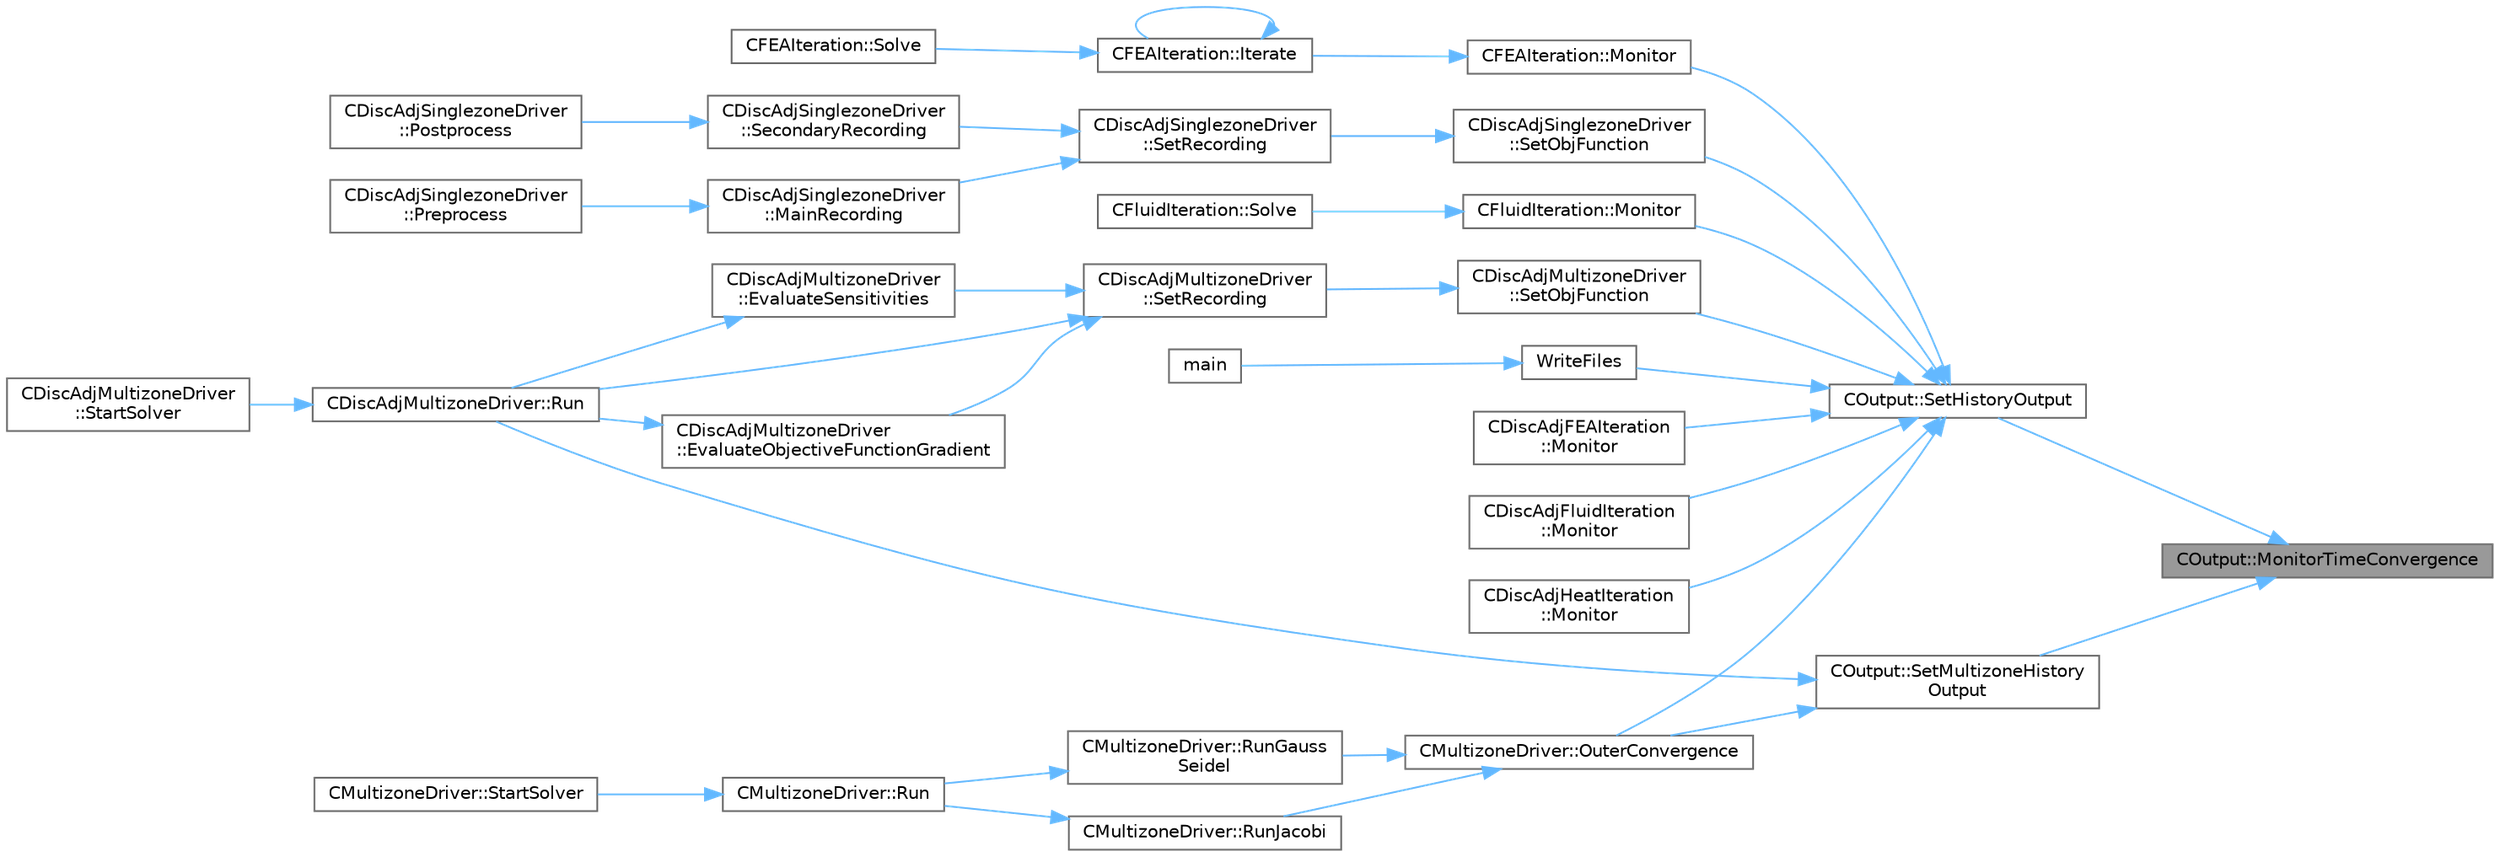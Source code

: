 digraph "COutput::MonitorTimeConvergence"
{
 // LATEX_PDF_SIZE
  bgcolor="transparent";
  edge [fontname=Helvetica,fontsize=10,labelfontname=Helvetica,labelfontsize=10];
  node [fontname=Helvetica,fontsize=10,shape=box,height=0.2,width=0.4];
  rankdir="RL";
  Node1 [id="Node000001",label="COutput::MonitorTimeConvergence",height=0.2,width=0.4,color="gray40", fillcolor="grey60", style="filled", fontcolor="black",tooltip="Monitor the time convergence of the specified windowed-time-averaged ouput."];
  Node1 -> Node2 [id="edge1_Node000001_Node000002",dir="back",color="steelblue1",style="solid",tooltip=" "];
  Node2 [id="Node000002",label="COutput::SetHistoryOutput",height=0.2,width=0.4,color="grey40", fillcolor="white", style="filled",URL="$classCOutput.html#a3a35f6e09eaf499f1f709088cb80e702",tooltip="Collects history data from the solvers, monitors the convergence and writes to screen and history fil..."];
  Node2 -> Node3 [id="edge2_Node000002_Node000003",dir="back",color="steelblue1",style="solid",tooltip=" "];
  Node3 [id="Node000003",label="CDiscAdjFEAIteration\l::Monitor",height=0.2,width=0.4,color="grey40", fillcolor="white", style="filled",URL="$classCDiscAdjFEAIteration.html#ae649fc912ce2489b1356dc81330e9b17",tooltip="Monitors the convergence and other metrics for the discrete adjoint FEA problem."];
  Node2 -> Node4 [id="edge3_Node000002_Node000004",dir="back",color="steelblue1",style="solid",tooltip=" "];
  Node4 [id="Node000004",label="CDiscAdjFluidIteration\l::Monitor",height=0.2,width=0.4,color="grey40", fillcolor="white", style="filled",URL="$classCDiscAdjFluidIteration.html#afdddb208b85e5c5a4d10d071022baf1e",tooltip="Monitors the convergence and other metrics for the discrete adjoint fluid system."];
  Node2 -> Node5 [id="edge4_Node000002_Node000005",dir="back",color="steelblue1",style="solid",tooltip=" "];
  Node5 [id="Node000005",label="CDiscAdjHeatIteration\l::Monitor",height=0.2,width=0.4,color="grey40", fillcolor="white", style="filled",URL="$classCDiscAdjHeatIteration.html#a53f7a52e08573fab876dd8fb8c09254f",tooltip="Monitors the convergence and other metrics for the discrete adjoint heat problem."];
  Node2 -> Node6 [id="edge5_Node000002_Node000006",dir="back",color="steelblue1",style="solid",tooltip=" "];
  Node6 [id="Node000006",label="CFEAIteration::Monitor",height=0.2,width=0.4,color="grey40", fillcolor="white", style="filled",URL="$classCFEAIteration.html#a3039c502c1a86c2b27ca82b28cd563b3",tooltip="Monitors the convergence and other metrics for the FEM system."];
  Node6 -> Node7 [id="edge6_Node000006_Node000007",dir="back",color="steelblue1",style="solid",tooltip=" "];
  Node7 [id="Node000007",label="CFEAIteration::Iterate",height=0.2,width=0.4,color="grey40", fillcolor="white", style="filled",URL="$classCFEAIteration.html#a6f38f9de139d7ecda0d39ab13342b39a",tooltip="Perform a single iteration for structural analysis using the Finite Element Method."];
  Node7 -> Node7 [id="edge7_Node000007_Node000007",dir="back",color="steelblue1",style="solid",tooltip=" "];
  Node7 -> Node8 [id="edge8_Node000007_Node000008",dir="back",color="steelblue1",style="solid",tooltip=" "];
  Node8 [id="Node000008",label="CFEAIteration::Solve",height=0.2,width=0.4,color="grey40", fillcolor="white", style="filled",URL="$classCFEAIteration.html#aba70dd8774515f274bbb361f44d30309",tooltip="Iterate the structural system for a number of Inner_Iter iterations."];
  Node2 -> Node9 [id="edge9_Node000002_Node000009",dir="back",color="steelblue1",style="solid",tooltip=" "];
  Node9 [id="Node000009",label="CFluidIteration::Monitor",height=0.2,width=0.4,color="grey40", fillcolor="white", style="filled",URL="$classCFluidIteration.html#a65a5e3091a587996d2edf4c415a241f6",tooltip="Monitors the convergence and other metrics for the fluid system."];
  Node9 -> Node10 [id="edge10_Node000009_Node000010",dir="back",color="steelblue1",style="solid",tooltip=" "];
  Node10 [id="Node000010",label="CFluidIteration::Solve",height=0.2,width=0.4,color="grey40", fillcolor="white", style="filled",URL="$classCFluidIteration.html#ae4c454356af70246063fdcba4accb068",tooltip="Iterate the fluid system for a number of Inner_Iter iterations."];
  Node2 -> Node11 [id="edge11_Node000002_Node000011",dir="back",color="steelblue1",style="solid",tooltip=" "];
  Node11 [id="Node000011",label="CMultizoneDriver::OuterConvergence",height=0.2,width=0.4,color="grey40", fillcolor="white", style="filled",URL="$classCMultizoneDriver.html#ae72bb40195e4066bc4be4adfb0df29e9",tooltip="Check the convergence at the outer level."];
  Node11 -> Node12 [id="edge12_Node000011_Node000012",dir="back",color="steelblue1",style="solid",tooltip=" "];
  Node12 [id="Node000012",label="CMultizoneDriver::RunGauss\lSeidel",height=0.2,width=0.4,color="grey40", fillcolor="white", style="filled",URL="$classCMultizoneDriver.html#a264bb90660193f4c197a3b64df8ccb22",tooltip="Run a Block Gauss-Seidel iteration in all physical zones."];
  Node12 -> Node13 [id="edge13_Node000012_Node000013",dir="back",color="steelblue1",style="solid",tooltip=" "];
  Node13 [id="Node000013",label="CMultizoneDriver::Run",height=0.2,width=0.4,color="grey40", fillcolor="white", style="filled",URL="$classCMultizoneDriver.html#abe9df84668f2019fb5e1921752994dea",tooltip="Solves one time iteration."];
  Node13 -> Node14 [id="edge14_Node000013_Node000014",dir="back",color="steelblue1",style="solid",tooltip=" "];
  Node14 [id="Node000014",label="CMultizoneDriver::StartSolver",height=0.2,width=0.4,color="grey40", fillcolor="white", style="filled",URL="$classCMultizoneDriver.html#a48545e4827cc34298f792995e06d90dd",tooltip="[Overload] Launch the computation for multizone problems."];
  Node11 -> Node15 [id="edge15_Node000011_Node000015",dir="back",color="steelblue1",style="solid",tooltip=" "];
  Node15 [id="Node000015",label="CMultizoneDriver::RunJacobi",height=0.2,width=0.4,color="grey40", fillcolor="white", style="filled",URL="$classCMultizoneDriver.html#a6a3c67903b810b5cd8c392691ff2e86e",tooltip="Run a Block-Jacobi iteration in all physical zones."];
  Node15 -> Node13 [id="edge16_Node000015_Node000013",dir="back",color="steelblue1",style="solid",tooltip=" "];
  Node2 -> Node16 [id="edge17_Node000002_Node000016",dir="back",color="steelblue1",style="solid",tooltip=" "];
  Node16 [id="Node000016",label="CDiscAdjMultizoneDriver\l::SetObjFunction",height=0.2,width=0.4,color="grey40", fillcolor="white", style="filled",URL="$classCDiscAdjMultizoneDriver.html#aec588aee003e08d9bf7b93f54d4735fa",tooltip="Set the objective function."];
  Node16 -> Node17 [id="edge18_Node000016_Node000017",dir="back",color="steelblue1",style="solid",tooltip=" "];
  Node17 [id="Node000017",label="CDiscAdjMultizoneDriver\l::SetRecording",height=0.2,width=0.4,color="grey40", fillcolor="white", style="filled",URL="$classCDiscAdjMultizoneDriver.html#a6858d2798084ac58973760b98cbc268d",tooltip="Record one iteration of the primal problem within each zone."];
  Node17 -> Node18 [id="edge19_Node000017_Node000018",dir="back",color="steelblue1",style="solid",tooltip=" "];
  Node18 [id="Node000018",label="CDiscAdjMultizoneDriver\l::EvaluateObjectiveFunctionGradient",height=0.2,width=0.4,color="grey40", fillcolor="white", style="filled",URL="$classCDiscAdjMultizoneDriver.html#a7a644ee8fc2141f2083b91afd2cab856",tooltip="Evaluate the gradient of the objective function and add to \"External\"."];
  Node18 -> Node19 [id="edge20_Node000018_Node000019",dir="back",color="steelblue1",style="solid",tooltip=" "];
  Node19 [id="Node000019",label="CDiscAdjMultizoneDriver::Run",height=0.2,width=0.4,color="grey40", fillcolor="white", style="filled",URL="$classCDiscAdjMultizoneDriver.html#af996aecdb6d20aa4fc81c9b67295abf5",tooltip="[Overload] Run an discrete adjoint update of all solvers within multiple zones."];
  Node19 -> Node20 [id="edge21_Node000019_Node000020",dir="back",color="steelblue1",style="solid",tooltip=" "];
  Node20 [id="Node000020",label="CDiscAdjMultizoneDriver\l::StartSolver",height=0.2,width=0.4,color="grey40", fillcolor="white", style="filled",URL="$classCDiscAdjMultizoneDriver.html#a75de0a1a482ceeed4301a384f1515092",tooltip="[Overload] Launch the computation for discrete adjoint multizone problems."];
  Node17 -> Node21 [id="edge22_Node000017_Node000021",dir="back",color="steelblue1",style="solid",tooltip=" "];
  Node21 [id="Node000021",label="CDiscAdjMultizoneDriver\l::EvaluateSensitivities",height=0.2,width=0.4,color="grey40", fillcolor="white", style="filled",URL="$classCDiscAdjMultizoneDriver.html#a9d998fae109427a1061069800ad931c3",tooltip="Evaluate sensitivites for the current adjoint solution and output files."];
  Node21 -> Node19 [id="edge23_Node000021_Node000019",dir="back",color="steelblue1",style="solid",tooltip=" "];
  Node17 -> Node19 [id="edge24_Node000017_Node000019",dir="back",color="steelblue1",style="solid",tooltip=" "];
  Node2 -> Node22 [id="edge25_Node000002_Node000022",dir="back",color="steelblue1",style="solid",tooltip=" "];
  Node22 [id="Node000022",label="CDiscAdjSinglezoneDriver\l::SetObjFunction",height=0.2,width=0.4,color="grey40", fillcolor="white", style="filled",URL="$classCDiscAdjSinglezoneDriver.html#aea0513ac808106c6a92be610b3b17a6a",tooltip="Set the objective function."];
  Node22 -> Node23 [id="edge26_Node000022_Node000023",dir="back",color="steelblue1",style="solid",tooltip=" "];
  Node23 [id="Node000023",label="CDiscAdjSinglezoneDriver\l::SetRecording",height=0.2,width=0.4,color="grey40", fillcolor="white", style="filled",URL="$classCDiscAdjSinglezoneDriver.html#ac5a9bbc8bf431a06a4ec315a514c9428",tooltip="Record one iteration of a flow iteration in within multiple zones."];
  Node23 -> Node24 [id="edge27_Node000023_Node000024",dir="back",color="steelblue1",style="solid",tooltip=" "];
  Node24 [id="Node000024",label="CDiscAdjSinglezoneDriver\l::MainRecording",height=0.2,width=0.4,color="grey40", fillcolor="white", style="filled",URL="$classCDiscAdjSinglezoneDriver.html#af4087bc4859a336b67555336d8f28aaf",tooltip="Record the main computational path."];
  Node24 -> Node25 [id="edge28_Node000024_Node000025",dir="back",color="steelblue1",style="solid",tooltip=" "];
  Node25 [id="Node000025",label="CDiscAdjSinglezoneDriver\l::Preprocess",height=0.2,width=0.4,color="grey40", fillcolor="white", style="filled",URL="$classCDiscAdjSinglezoneDriver.html#a231f69c77c922207c235930508b1db67",tooltip="Preprocess the single-zone iteration."];
  Node23 -> Node26 [id="edge29_Node000023_Node000026",dir="back",color="steelblue1",style="solid",tooltip=" "];
  Node26 [id="Node000026",label="CDiscAdjSinglezoneDriver\l::SecondaryRecording",height=0.2,width=0.4,color="grey40", fillcolor="white", style="filled",URL="$classCDiscAdjSinglezoneDriver.html#ad328a74dd89ed2e335b22c4bf2b53cb0",tooltip="Record the secondary computational path."];
  Node26 -> Node27 [id="edge30_Node000026_Node000027",dir="back",color="steelblue1",style="solid",tooltip=" "];
  Node27 [id="Node000027",label="CDiscAdjSinglezoneDriver\l::Postprocess",height=0.2,width=0.4,color="grey40", fillcolor="white", style="filled",URL="$classCDiscAdjSinglezoneDriver.html#a8646cc443849a97868c59003066bb850",tooltip="Postprocess the adjoint iteration for ZONE_0."];
  Node2 -> Node28 [id="edge31_Node000002_Node000028",dir="back",color="steelblue1",style="solid",tooltip=" "];
  Node28 [id="Node000028",label="WriteFiles",height=0.2,width=0.4,color="grey40", fillcolor="white", style="filled",URL="$SU2__SOL_8cpp.html#a43305e0af849b318ce139ccf6a164626",tooltip=" "];
  Node28 -> Node29 [id="edge32_Node000028_Node000029",dir="back",color="steelblue1",style="solid",tooltip=" "];
  Node29 [id="Node000029",label="main",height=0.2,width=0.4,color="grey40", fillcolor="white", style="filled",URL="$SU2__SOL_8cpp.html#a0ddf1224851353fc92bfbff6f499fa97",tooltip=" "];
  Node1 -> Node30 [id="edge33_Node000001_Node000030",dir="back",color="steelblue1",style="solid",tooltip=" "];
  Node30 [id="Node000030",label="COutput::SetMultizoneHistory\lOutput",height=0.2,width=0.4,color="grey40", fillcolor="white", style="filled",URL="$classCOutput.html#adab3a546cdcbe8f7123063b5489d9d2d",tooltip=" "];
  Node30 -> Node11 [id="edge34_Node000030_Node000011",dir="back",color="steelblue1",style="solid",tooltip=" "];
  Node30 -> Node19 [id="edge35_Node000030_Node000019",dir="back",color="steelblue1",style="solid",tooltip=" "];
}
